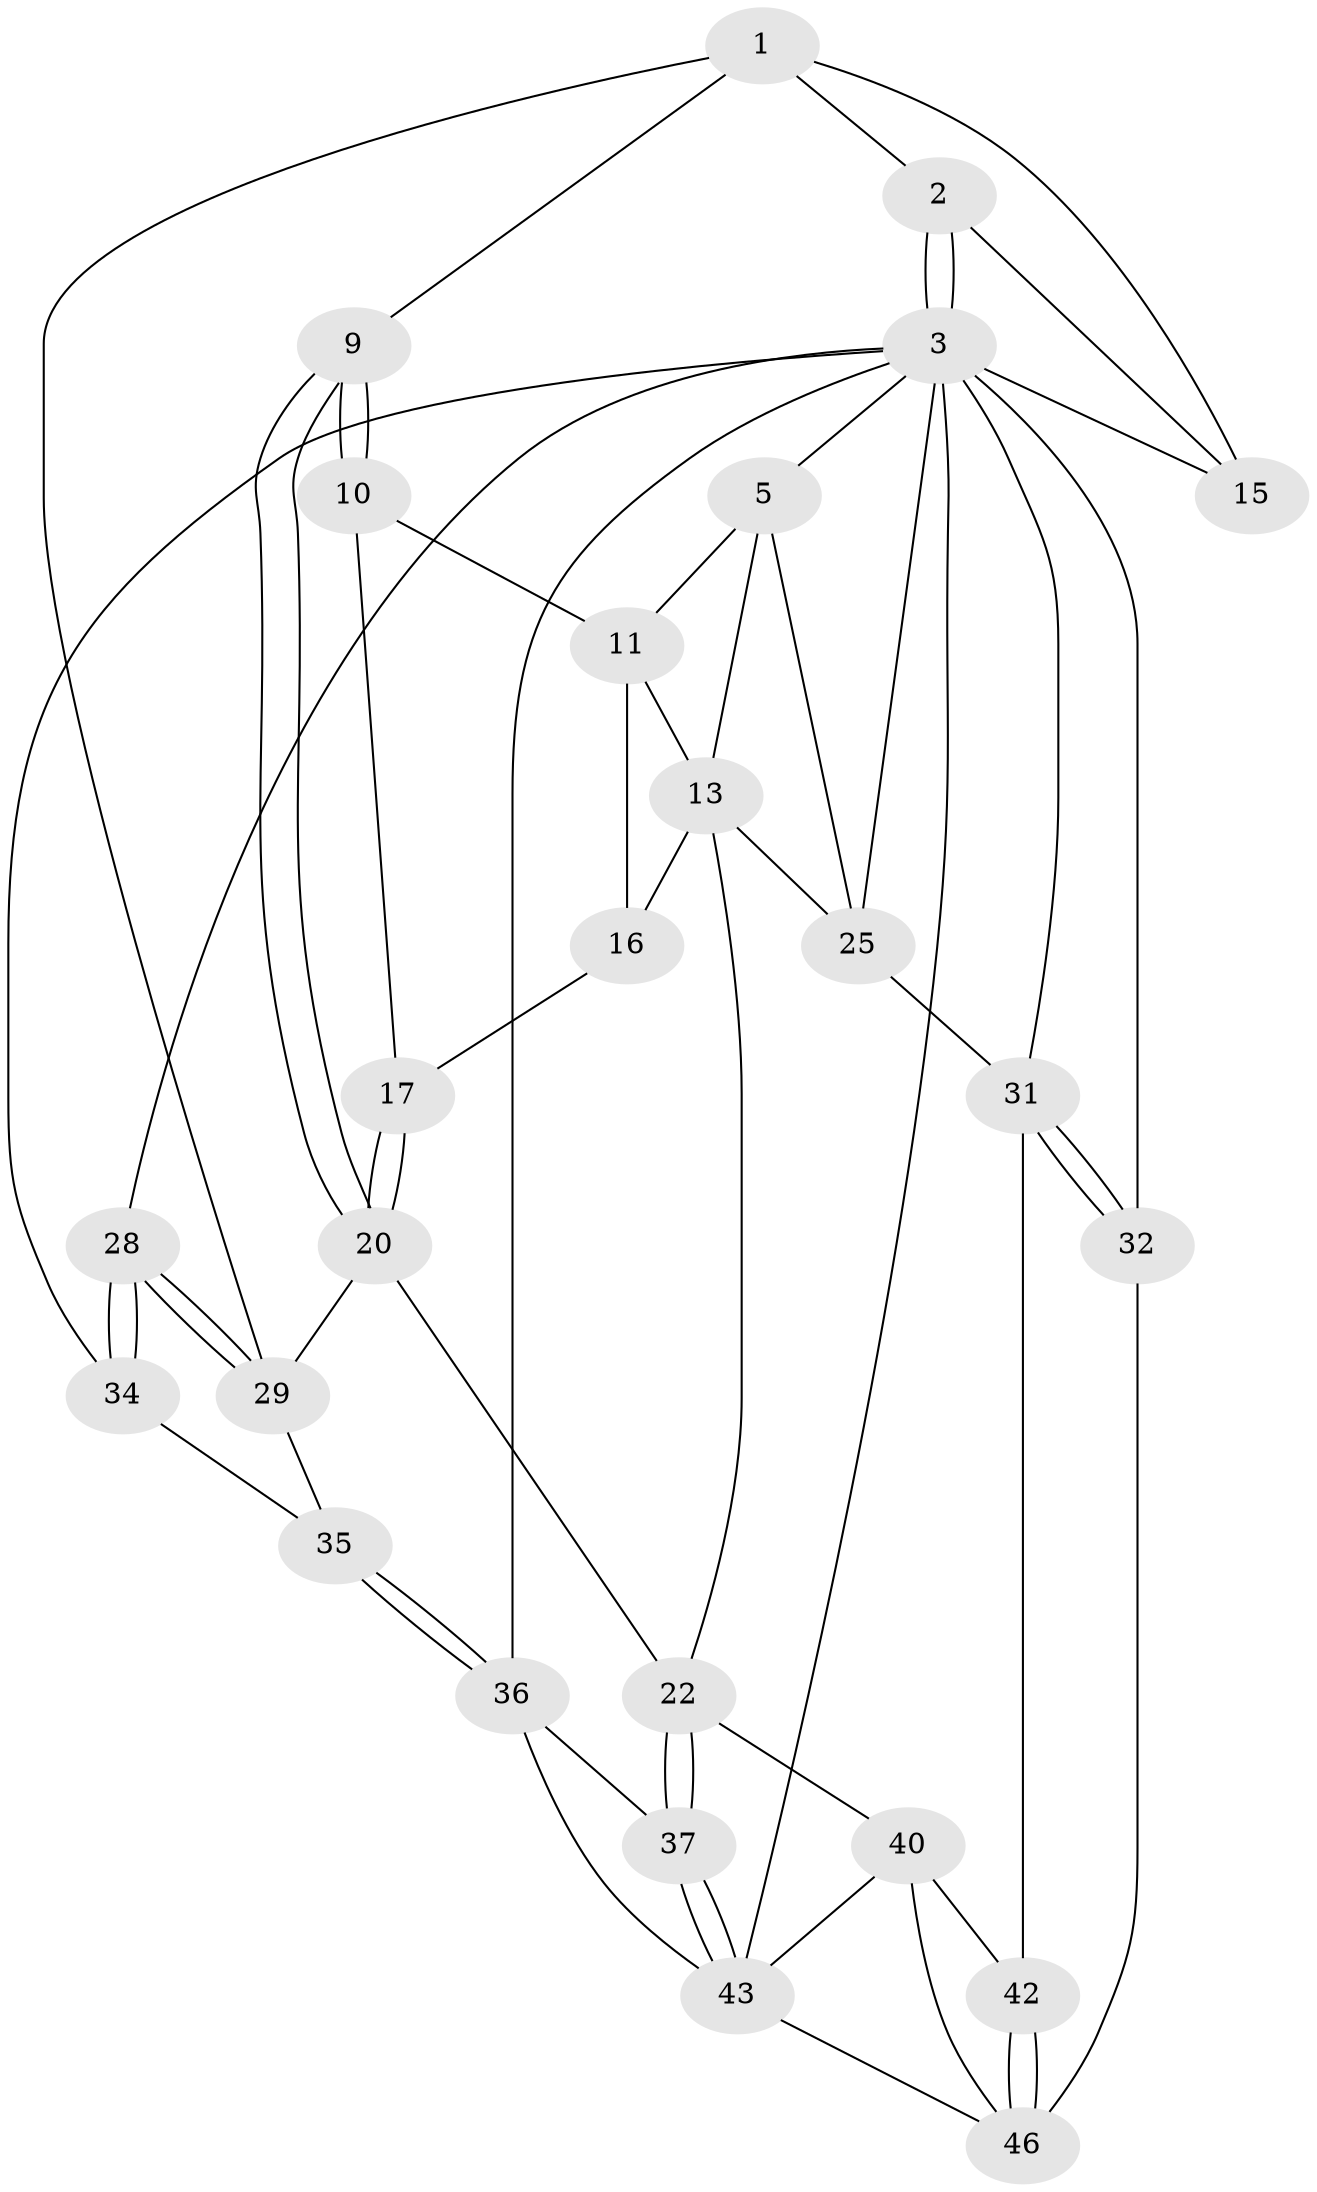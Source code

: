 // original degree distribution, {3: 0.038461538461538464, 4: 0.21153846153846154, 5: 0.5769230769230769, 6: 0.17307692307692307}
// Generated by graph-tools (version 1.1) at 2025/16/03/09/25 04:16:56]
// undirected, 26 vertices, 61 edges
graph export_dot {
graph [start="1"]
  node [color=gray90,style=filled];
  1 [pos="+0.8804966871564925+0",super="+7"];
  2 [pos="+1+0"];
  3 [pos="+1+0",super="+18+4+38"];
  5 [pos="+0+0",super="+12+6"];
  9 [pos="+0.773194599350436+0.15822955601128105"];
  10 [pos="+0.5592377642334285+0.0420260417333305"];
  11 [pos="+0.5611139031490732+0",super="+14"];
  13 [pos="+0.13303737427419224+0",super="+19"];
  15 [pos="+0.95710997731467+0.1292843084097481"];
  16 [pos="+0.48679999011304076+0.12260580044225018"];
  17 [pos="+0.4905334514332759+0.12216206094804448"];
  20 [pos="+0.6720779856173449+0.34497446417386424",super="+21"];
  22 [pos="+0.6202427172796828+0.44368695112721873",super="+23"];
  25 [pos="+0.21233994226739325+0.46733015765491526",super="+26"];
  28 [pos="+1+0.3256623000831282"];
  29 [pos="+1+0.3310361710084207",super="+30"];
  31 [pos="+0+0.6252293811452301",super="+33"];
  32 [pos="+0+1"];
  34 [pos="+1+0.5062957880281912"];
  35 [pos="+0.9110562430414142+0.5801257664054238"];
  36 [pos="+0.8194288871772374+0.6609955432105791",super="+49"];
  37 [pos="+0.7765061083014134+0.640795294423156"];
  40 [pos="+0.5150613122627635+0.6173410107062834",super="+45+41"];
  42 [pos="+0.2040147500222584+0.5597268527792109"];
  43 [pos="+0.6067136324123543+0.8085552706130911",super="+50+44"];
  46 [pos="+0.21499469298049806+1",super="+47"];
  1 -- 2;
  1 -- 29;
  1 -- 9;
  1 -- 15;
  2 -- 3;
  2 -- 3;
  2 -- 15;
  3 -- 28;
  3 -- 15;
  3 -- 32 [weight=2];
  3 -- 5;
  3 -- 31;
  3 -- 34;
  3 -- 36;
  3 -- 25;
  3 -- 43;
  5 -- 13;
  5 -- 25;
  5 -- 11;
  9 -- 10;
  9 -- 10;
  9 -- 20;
  9 -- 20;
  10 -- 11;
  10 -- 17;
  11 -- 16;
  11 -- 13;
  13 -- 16;
  13 -- 25;
  13 -- 22;
  16 -- 17;
  17 -- 20;
  17 -- 20;
  20 -- 29;
  20 -- 22;
  22 -- 37;
  22 -- 37;
  22 -- 40;
  25 -- 31;
  28 -- 29;
  28 -- 29;
  28 -- 34;
  28 -- 34;
  29 -- 35;
  31 -- 32;
  31 -- 32;
  31 -- 42;
  32 -- 46;
  34 -- 35;
  35 -- 36;
  35 -- 36;
  36 -- 37;
  36 -- 43;
  37 -- 43;
  37 -- 43;
  40 -- 46;
  40 -- 43;
  40 -- 42;
  42 -- 46;
  42 -- 46;
  43 -- 46;
}

